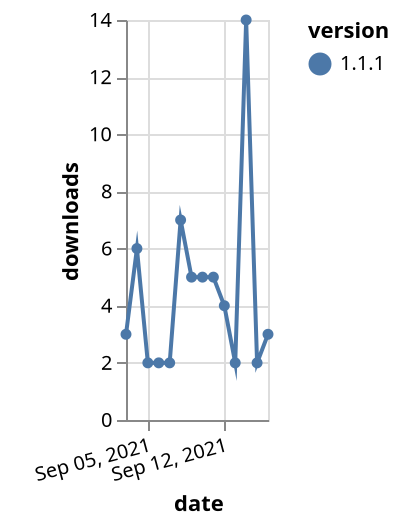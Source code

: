 {"$schema": "https://vega.github.io/schema/vega-lite/v5.json", "description": "A simple bar chart with embedded data.", "data": {"values": [{"date": "2021-09-03", "total": 5893, "delta": 3, "version": "1.1.1"}, {"date": "2021-09-04", "total": 5899, "delta": 6, "version": "1.1.1"}, {"date": "2021-09-05", "total": 5901, "delta": 2, "version": "1.1.1"}, {"date": "2021-09-06", "total": 5903, "delta": 2, "version": "1.1.1"}, {"date": "2021-09-07", "total": 5905, "delta": 2, "version": "1.1.1"}, {"date": "2021-09-08", "total": 5912, "delta": 7, "version": "1.1.1"}, {"date": "2021-09-09", "total": 5917, "delta": 5, "version": "1.1.1"}, {"date": "2021-09-10", "total": 5922, "delta": 5, "version": "1.1.1"}, {"date": "2021-09-11", "total": 5927, "delta": 5, "version": "1.1.1"}, {"date": "2021-09-12", "total": 5931, "delta": 4, "version": "1.1.1"}, {"date": "2021-09-13", "total": 5933, "delta": 2, "version": "1.1.1"}, {"date": "2021-09-14", "total": 5947, "delta": 14, "version": "1.1.1"}, {"date": "2021-09-15", "total": 5949, "delta": 2, "version": "1.1.1"}, {"date": "2021-09-16", "total": 5952, "delta": 3, "version": "1.1.1"}]}, "width": "container", "mark": {"type": "line", "point": {"filled": true}}, "encoding": {"x": {"field": "date", "type": "temporal", "timeUnit": "yearmonthdate", "title": "date", "axis": {"labelAngle": -15}}, "y": {"field": "delta", "type": "quantitative", "title": "downloads"}, "color": {"field": "version", "type": "nominal"}, "tooltip": {"field": "delta"}}}